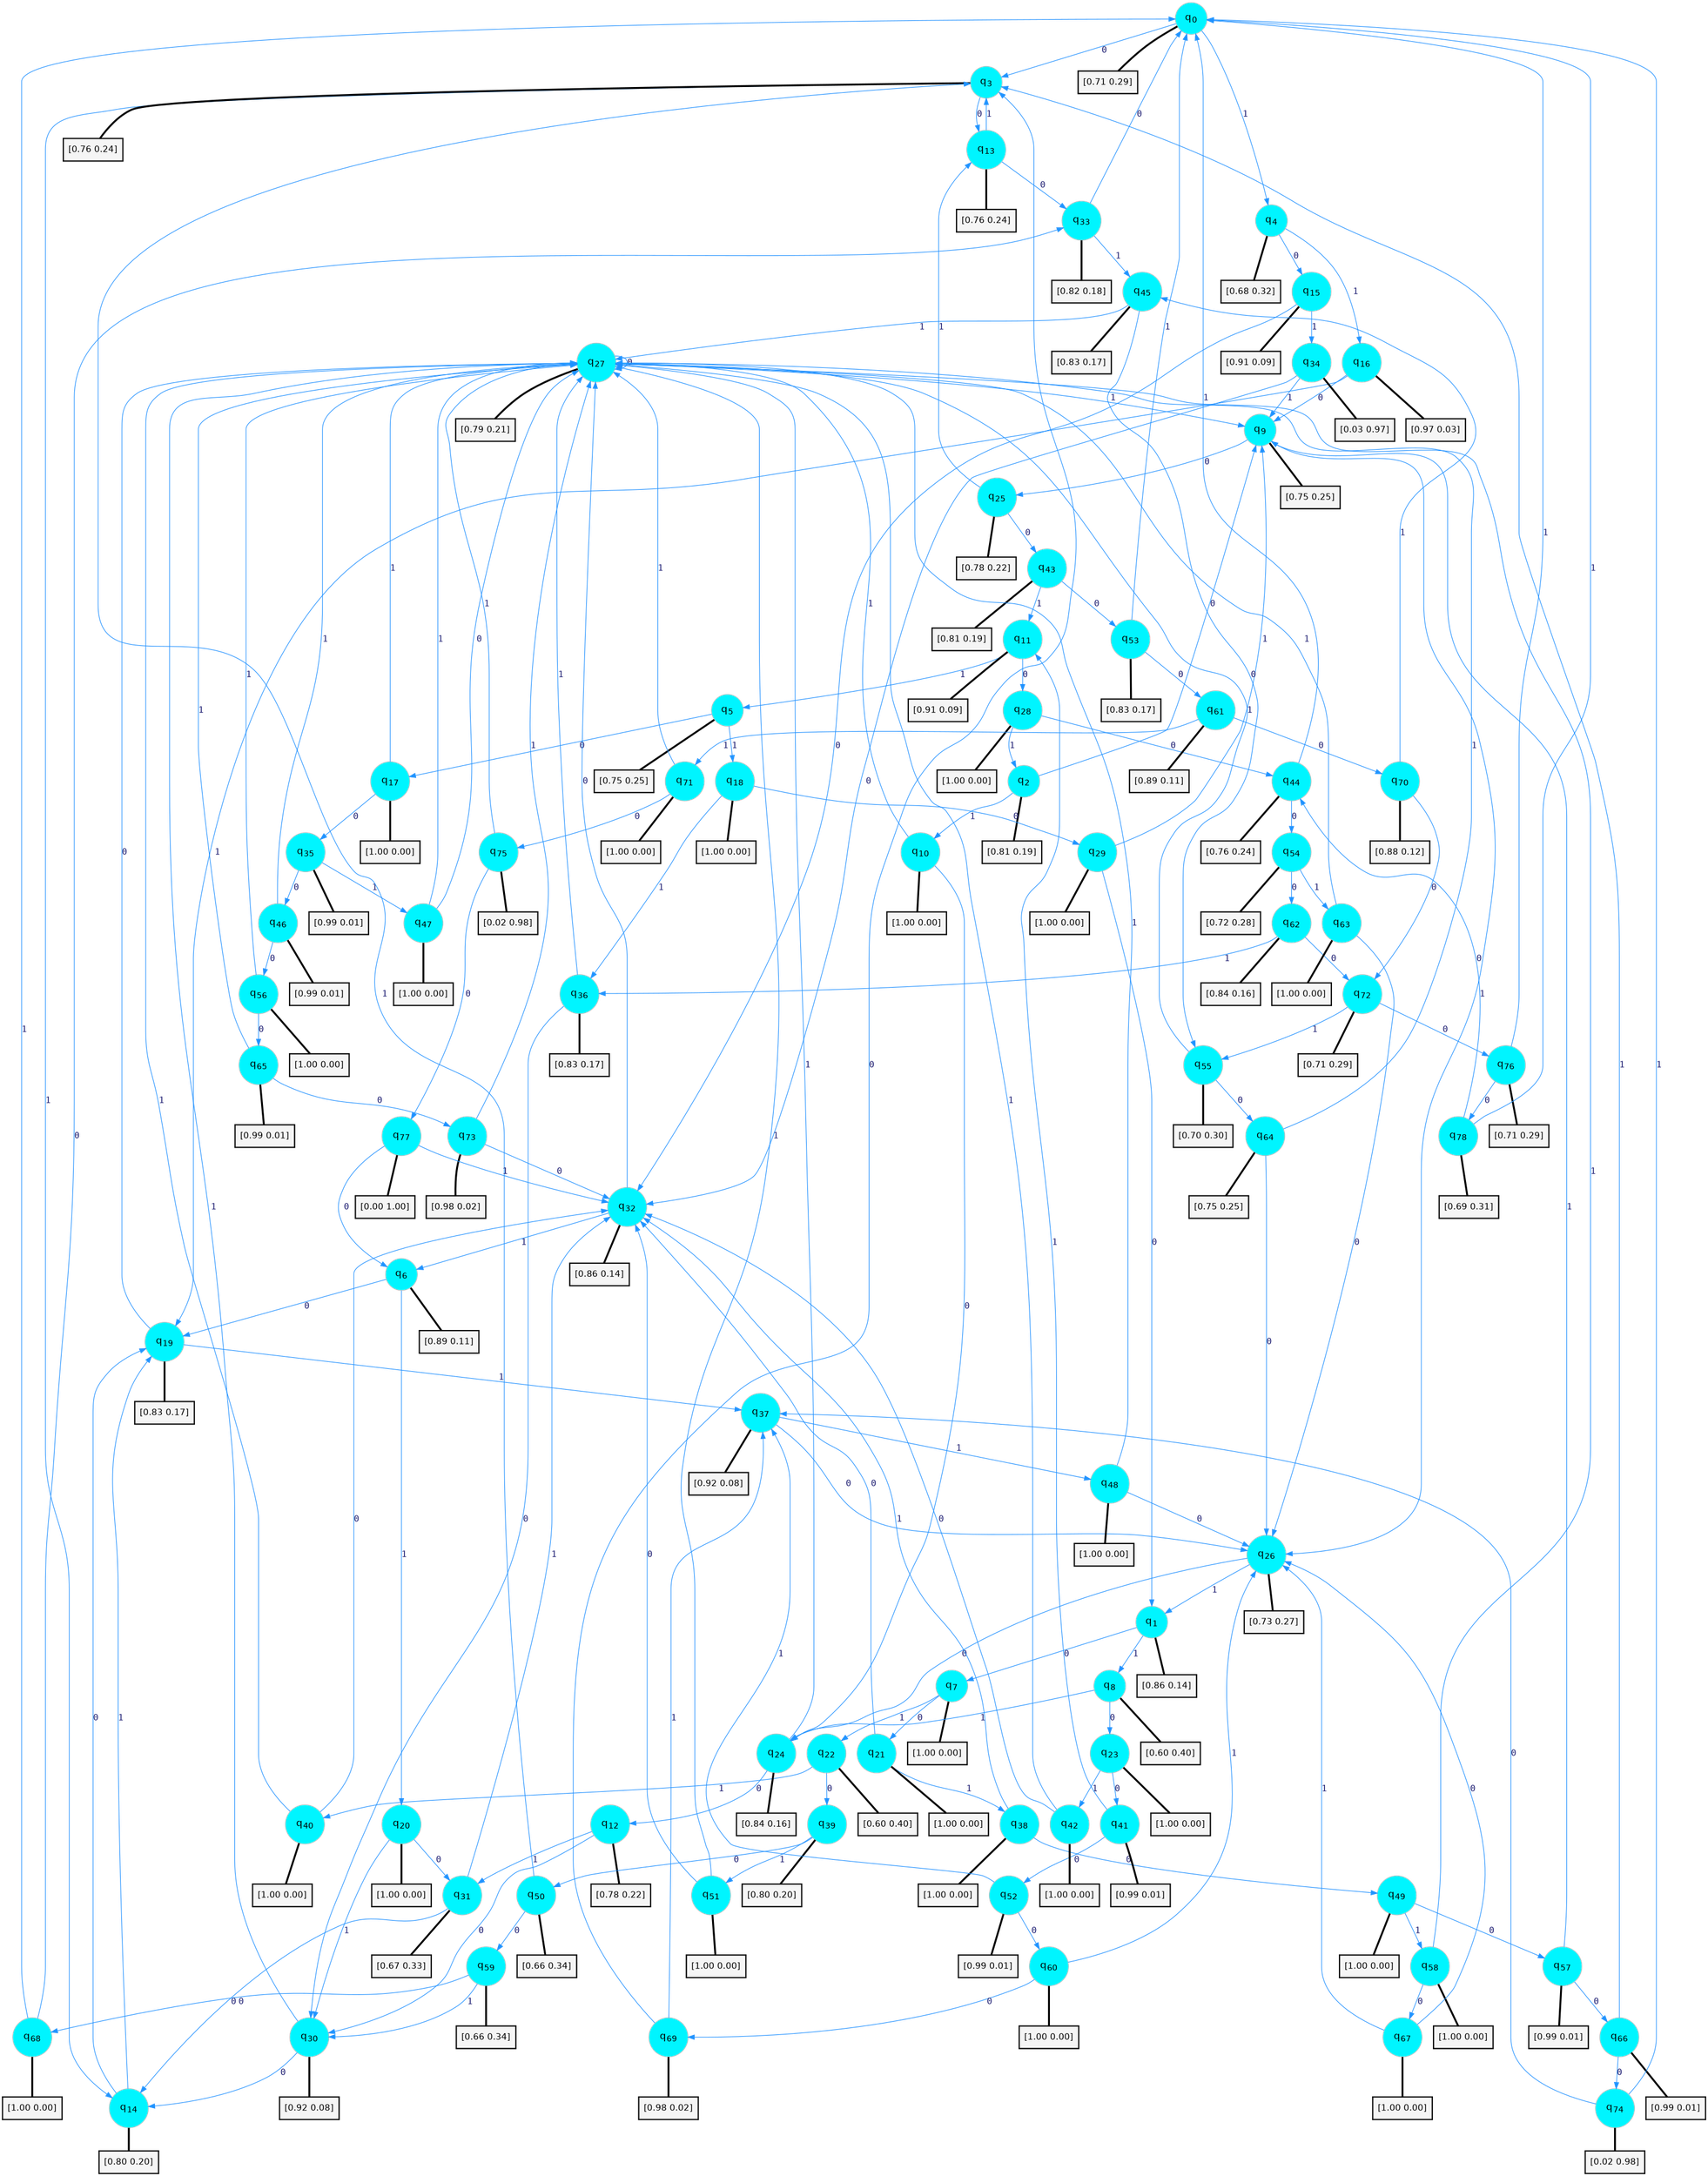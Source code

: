 digraph G {
graph [
bgcolor=transparent, dpi=300, rankdir=TD, size="40,25"];
node [
color=gray, fillcolor=turquoise1, fontcolor=black, fontname=Helvetica, fontsize=16, fontweight=bold, shape=circle, style=filled];
edge [
arrowsize=1, color=dodgerblue1, fontcolor=midnightblue, fontname=courier, fontweight=bold, penwidth=1, style=solid, weight=20];
0[label=<q<SUB>0</SUB>>];
1[label=<q<SUB>1</SUB>>];
2[label=<q<SUB>2</SUB>>];
3[label=<q<SUB>3</SUB>>];
4[label=<q<SUB>4</SUB>>];
5[label=<q<SUB>5</SUB>>];
6[label=<q<SUB>6</SUB>>];
7[label=<q<SUB>7</SUB>>];
8[label=<q<SUB>8</SUB>>];
9[label=<q<SUB>9</SUB>>];
10[label=<q<SUB>10</SUB>>];
11[label=<q<SUB>11</SUB>>];
12[label=<q<SUB>12</SUB>>];
13[label=<q<SUB>13</SUB>>];
14[label=<q<SUB>14</SUB>>];
15[label=<q<SUB>15</SUB>>];
16[label=<q<SUB>16</SUB>>];
17[label=<q<SUB>17</SUB>>];
18[label=<q<SUB>18</SUB>>];
19[label=<q<SUB>19</SUB>>];
20[label=<q<SUB>20</SUB>>];
21[label=<q<SUB>21</SUB>>];
22[label=<q<SUB>22</SUB>>];
23[label=<q<SUB>23</SUB>>];
24[label=<q<SUB>24</SUB>>];
25[label=<q<SUB>25</SUB>>];
26[label=<q<SUB>26</SUB>>];
27[label=<q<SUB>27</SUB>>];
28[label=<q<SUB>28</SUB>>];
29[label=<q<SUB>29</SUB>>];
30[label=<q<SUB>30</SUB>>];
31[label=<q<SUB>31</SUB>>];
32[label=<q<SUB>32</SUB>>];
33[label=<q<SUB>33</SUB>>];
34[label=<q<SUB>34</SUB>>];
35[label=<q<SUB>35</SUB>>];
36[label=<q<SUB>36</SUB>>];
37[label=<q<SUB>37</SUB>>];
38[label=<q<SUB>38</SUB>>];
39[label=<q<SUB>39</SUB>>];
40[label=<q<SUB>40</SUB>>];
41[label=<q<SUB>41</SUB>>];
42[label=<q<SUB>42</SUB>>];
43[label=<q<SUB>43</SUB>>];
44[label=<q<SUB>44</SUB>>];
45[label=<q<SUB>45</SUB>>];
46[label=<q<SUB>46</SUB>>];
47[label=<q<SUB>47</SUB>>];
48[label=<q<SUB>48</SUB>>];
49[label=<q<SUB>49</SUB>>];
50[label=<q<SUB>50</SUB>>];
51[label=<q<SUB>51</SUB>>];
52[label=<q<SUB>52</SUB>>];
53[label=<q<SUB>53</SUB>>];
54[label=<q<SUB>54</SUB>>];
55[label=<q<SUB>55</SUB>>];
56[label=<q<SUB>56</SUB>>];
57[label=<q<SUB>57</SUB>>];
58[label=<q<SUB>58</SUB>>];
59[label=<q<SUB>59</SUB>>];
60[label=<q<SUB>60</SUB>>];
61[label=<q<SUB>61</SUB>>];
62[label=<q<SUB>62</SUB>>];
63[label=<q<SUB>63</SUB>>];
64[label=<q<SUB>64</SUB>>];
65[label=<q<SUB>65</SUB>>];
66[label=<q<SUB>66</SUB>>];
67[label=<q<SUB>67</SUB>>];
68[label=<q<SUB>68</SUB>>];
69[label=<q<SUB>69</SUB>>];
70[label=<q<SUB>70</SUB>>];
71[label=<q<SUB>71</SUB>>];
72[label=<q<SUB>72</SUB>>];
73[label=<q<SUB>73</SUB>>];
74[label=<q<SUB>74</SUB>>];
75[label=<q<SUB>75</SUB>>];
76[label=<q<SUB>76</SUB>>];
77[label=<q<SUB>77</SUB>>];
78[label=<q<SUB>78</SUB>>];
79[label="[0.71 0.29]", shape=box,fontcolor=black, fontname=Helvetica, fontsize=14, penwidth=2, fillcolor=whitesmoke,color=black];
80[label="[0.86 0.14]", shape=box,fontcolor=black, fontname=Helvetica, fontsize=14, penwidth=2, fillcolor=whitesmoke,color=black];
81[label="[0.81 0.19]", shape=box,fontcolor=black, fontname=Helvetica, fontsize=14, penwidth=2, fillcolor=whitesmoke,color=black];
82[label="[0.76 0.24]", shape=box,fontcolor=black, fontname=Helvetica, fontsize=14, penwidth=2, fillcolor=whitesmoke,color=black];
83[label="[0.68 0.32]", shape=box,fontcolor=black, fontname=Helvetica, fontsize=14, penwidth=2, fillcolor=whitesmoke,color=black];
84[label="[0.75 0.25]", shape=box,fontcolor=black, fontname=Helvetica, fontsize=14, penwidth=2, fillcolor=whitesmoke,color=black];
85[label="[0.89 0.11]", shape=box,fontcolor=black, fontname=Helvetica, fontsize=14, penwidth=2, fillcolor=whitesmoke,color=black];
86[label="[1.00 0.00]", shape=box,fontcolor=black, fontname=Helvetica, fontsize=14, penwidth=2, fillcolor=whitesmoke,color=black];
87[label="[0.60 0.40]", shape=box,fontcolor=black, fontname=Helvetica, fontsize=14, penwidth=2, fillcolor=whitesmoke,color=black];
88[label="[0.75 0.25]", shape=box,fontcolor=black, fontname=Helvetica, fontsize=14, penwidth=2, fillcolor=whitesmoke,color=black];
89[label="[1.00 0.00]", shape=box,fontcolor=black, fontname=Helvetica, fontsize=14, penwidth=2, fillcolor=whitesmoke,color=black];
90[label="[0.91 0.09]", shape=box,fontcolor=black, fontname=Helvetica, fontsize=14, penwidth=2, fillcolor=whitesmoke,color=black];
91[label="[0.78 0.22]", shape=box,fontcolor=black, fontname=Helvetica, fontsize=14, penwidth=2, fillcolor=whitesmoke,color=black];
92[label="[0.76 0.24]", shape=box,fontcolor=black, fontname=Helvetica, fontsize=14, penwidth=2, fillcolor=whitesmoke,color=black];
93[label="[0.80 0.20]", shape=box,fontcolor=black, fontname=Helvetica, fontsize=14, penwidth=2, fillcolor=whitesmoke,color=black];
94[label="[0.91 0.09]", shape=box,fontcolor=black, fontname=Helvetica, fontsize=14, penwidth=2, fillcolor=whitesmoke,color=black];
95[label="[0.97 0.03]", shape=box,fontcolor=black, fontname=Helvetica, fontsize=14, penwidth=2, fillcolor=whitesmoke,color=black];
96[label="[1.00 0.00]", shape=box,fontcolor=black, fontname=Helvetica, fontsize=14, penwidth=2, fillcolor=whitesmoke,color=black];
97[label="[1.00 0.00]", shape=box,fontcolor=black, fontname=Helvetica, fontsize=14, penwidth=2, fillcolor=whitesmoke,color=black];
98[label="[0.83 0.17]", shape=box,fontcolor=black, fontname=Helvetica, fontsize=14, penwidth=2, fillcolor=whitesmoke,color=black];
99[label="[1.00 0.00]", shape=box,fontcolor=black, fontname=Helvetica, fontsize=14, penwidth=2, fillcolor=whitesmoke,color=black];
100[label="[1.00 0.00]", shape=box,fontcolor=black, fontname=Helvetica, fontsize=14, penwidth=2, fillcolor=whitesmoke,color=black];
101[label="[0.60 0.40]", shape=box,fontcolor=black, fontname=Helvetica, fontsize=14, penwidth=2, fillcolor=whitesmoke,color=black];
102[label="[1.00 0.00]", shape=box,fontcolor=black, fontname=Helvetica, fontsize=14, penwidth=2, fillcolor=whitesmoke,color=black];
103[label="[0.84 0.16]", shape=box,fontcolor=black, fontname=Helvetica, fontsize=14, penwidth=2, fillcolor=whitesmoke,color=black];
104[label="[0.78 0.22]", shape=box,fontcolor=black, fontname=Helvetica, fontsize=14, penwidth=2, fillcolor=whitesmoke,color=black];
105[label="[0.73 0.27]", shape=box,fontcolor=black, fontname=Helvetica, fontsize=14, penwidth=2, fillcolor=whitesmoke,color=black];
106[label="[0.79 0.21]", shape=box,fontcolor=black, fontname=Helvetica, fontsize=14, penwidth=2, fillcolor=whitesmoke,color=black];
107[label="[1.00 0.00]", shape=box,fontcolor=black, fontname=Helvetica, fontsize=14, penwidth=2, fillcolor=whitesmoke,color=black];
108[label="[1.00 0.00]", shape=box,fontcolor=black, fontname=Helvetica, fontsize=14, penwidth=2, fillcolor=whitesmoke,color=black];
109[label="[0.92 0.08]", shape=box,fontcolor=black, fontname=Helvetica, fontsize=14, penwidth=2, fillcolor=whitesmoke,color=black];
110[label="[0.67 0.33]", shape=box,fontcolor=black, fontname=Helvetica, fontsize=14, penwidth=2, fillcolor=whitesmoke,color=black];
111[label="[0.86 0.14]", shape=box,fontcolor=black, fontname=Helvetica, fontsize=14, penwidth=2, fillcolor=whitesmoke,color=black];
112[label="[0.82 0.18]", shape=box,fontcolor=black, fontname=Helvetica, fontsize=14, penwidth=2, fillcolor=whitesmoke,color=black];
113[label="[0.03 0.97]", shape=box,fontcolor=black, fontname=Helvetica, fontsize=14, penwidth=2, fillcolor=whitesmoke,color=black];
114[label="[0.99 0.01]", shape=box,fontcolor=black, fontname=Helvetica, fontsize=14, penwidth=2, fillcolor=whitesmoke,color=black];
115[label="[0.83 0.17]", shape=box,fontcolor=black, fontname=Helvetica, fontsize=14, penwidth=2, fillcolor=whitesmoke,color=black];
116[label="[0.92 0.08]", shape=box,fontcolor=black, fontname=Helvetica, fontsize=14, penwidth=2, fillcolor=whitesmoke,color=black];
117[label="[1.00 0.00]", shape=box,fontcolor=black, fontname=Helvetica, fontsize=14, penwidth=2, fillcolor=whitesmoke,color=black];
118[label="[0.80 0.20]", shape=box,fontcolor=black, fontname=Helvetica, fontsize=14, penwidth=2, fillcolor=whitesmoke,color=black];
119[label="[1.00 0.00]", shape=box,fontcolor=black, fontname=Helvetica, fontsize=14, penwidth=2, fillcolor=whitesmoke,color=black];
120[label="[0.99 0.01]", shape=box,fontcolor=black, fontname=Helvetica, fontsize=14, penwidth=2, fillcolor=whitesmoke,color=black];
121[label="[1.00 0.00]", shape=box,fontcolor=black, fontname=Helvetica, fontsize=14, penwidth=2, fillcolor=whitesmoke,color=black];
122[label="[0.81 0.19]", shape=box,fontcolor=black, fontname=Helvetica, fontsize=14, penwidth=2, fillcolor=whitesmoke,color=black];
123[label="[0.76 0.24]", shape=box,fontcolor=black, fontname=Helvetica, fontsize=14, penwidth=2, fillcolor=whitesmoke,color=black];
124[label="[0.83 0.17]", shape=box,fontcolor=black, fontname=Helvetica, fontsize=14, penwidth=2, fillcolor=whitesmoke,color=black];
125[label="[0.99 0.01]", shape=box,fontcolor=black, fontname=Helvetica, fontsize=14, penwidth=2, fillcolor=whitesmoke,color=black];
126[label="[1.00 0.00]", shape=box,fontcolor=black, fontname=Helvetica, fontsize=14, penwidth=2, fillcolor=whitesmoke,color=black];
127[label="[1.00 0.00]", shape=box,fontcolor=black, fontname=Helvetica, fontsize=14, penwidth=2, fillcolor=whitesmoke,color=black];
128[label="[1.00 0.00]", shape=box,fontcolor=black, fontname=Helvetica, fontsize=14, penwidth=2, fillcolor=whitesmoke,color=black];
129[label="[0.66 0.34]", shape=box,fontcolor=black, fontname=Helvetica, fontsize=14, penwidth=2, fillcolor=whitesmoke,color=black];
130[label="[1.00 0.00]", shape=box,fontcolor=black, fontname=Helvetica, fontsize=14, penwidth=2, fillcolor=whitesmoke,color=black];
131[label="[0.99 0.01]", shape=box,fontcolor=black, fontname=Helvetica, fontsize=14, penwidth=2, fillcolor=whitesmoke,color=black];
132[label="[0.83 0.17]", shape=box,fontcolor=black, fontname=Helvetica, fontsize=14, penwidth=2, fillcolor=whitesmoke,color=black];
133[label="[0.72 0.28]", shape=box,fontcolor=black, fontname=Helvetica, fontsize=14, penwidth=2, fillcolor=whitesmoke,color=black];
134[label="[0.70 0.30]", shape=box,fontcolor=black, fontname=Helvetica, fontsize=14, penwidth=2, fillcolor=whitesmoke,color=black];
135[label="[1.00 0.00]", shape=box,fontcolor=black, fontname=Helvetica, fontsize=14, penwidth=2, fillcolor=whitesmoke,color=black];
136[label="[0.99 0.01]", shape=box,fontcolor=black, fontname=Helvetica, fontsize=14, penwidth=2, fillcolor=whitesmoke,color=black];
137[label="[1.00 0.00]", shape=box,fontcolor=black, fontname=Helvetica, fontsize=14, penwidth=2, fillcolor=whitesmoke,color=black];
138[label="[0.66 0.34]", shape=box,fontcolor=black, fontname=Helvetica, fontsize=14, penwidth=2, fillcolor=whitesmoke,color=black];
139[label="[1.00 0.00]", shape=box,fontcolor=black, fontname=Helvetica, fontsize=14, penwidth=2, fillcolor=whitesmoke,color=black];
140[label="[0.89 0.11]", shape=box,fontcolor=black, fontname=Helvetica, fontsize=14, penwidth=2, fillcolor=whitesmoke,color=black];
141[label="[0.84 0.16]", shape=box,fontcolor=black, fontname=Helvetica, fontsize=14, penwidth=2, fillcolor=whitesmoke,color=black];
142[label="[1.00 0.00]", shape=box,fontcolor=black, fontname=Helvetica, fontsize=14, penwidth=2, fillcolor=whitesmoke,color=black];
143[label="[0.75 0.25]", shape=box,fontcolor=black, fontname=Helvetica, fontsize=14, penwidth=2, fillcolor=whitesmoke,color=black];
144[label="[0.99 0.01]", shape=box,fontcolor=black, fontname=Helvetica, fontsize=14, penwidth=2, fillcolor=whitesmoke,color=black];
145[label="[0.99 0.01]", shape=box,fontcolor=black, fontname=Helvetica, fontsize=14, penwidth=2, fillcolor=whitesmoke,color=black];
146[label="[1.00 0.00]", shape=box,fontcolor=black, fontname=Helvetica, fontsize=14, penwidth=2, fillcolor=whitesmoke,color=black];
147[label="[1.00 0.00]", shape=box,fontcolor=black, fontname=Helvetica, fontsize=14, penwidth=2, fillcolor=whitesmoke,color=black];
148[label="[0.98 0.02]", shape=box,fontcolor=black, fontname=Helvetica, fontsize=14, penwidth=2, fillcolor=whitesmoke,color=black];
149[label="[0.88 0.12]", shape=box,fontcolor=black, fontname=Helvetica, fontsize=14, penwidth=2, fillcolor=whitesmoke,color=black];
150[label="[1.00 0.00]", shape=box,fontcolor=black, fontname=Helvetica, fontsize=14, penwidth=2, fillcolor=whitesmoke,color=black];
151[label="[0.71 0.29]", shape=box,fontcolor=black, fontname=Helvetica, fontsize=14, penwidth=2, fillcolor=whitesmoke,color=black];
152[label="[0.98 0.02]", shape=box,fontcolor=black, fontname=Helvetica, fontsize=14, penwidth=2, fillcolor=whitesmoke,color=black];
153[label="[0.02 0.98]", shape=box,fontcolor=black, fontname=Helvetica, fontsize=14, penwidth=2, fillcolor=whitesmoke,color=black];
154[label="[0.02 0.98]", shape=box,fontcolor=black, fontname=Helvetica, fontsize=14, penwidth=2, fillcolor=whitesmoke,color=black];
155[label="[0.71 0.29]", shape=box,fontcolor=black, fontname=Helvetica, fontsize=14, penwidth=2, fillcolor=whitesmoke,color=black];
156[label="[0.00 1.00]", shape=box,fontcolor=black, fontname=Helvetica, fontsize=14, penwidth=2, fillcolor=whitesmoke,color=black];
157[label="[0.69 0.31]", shape=box,fontcolor=black, fontname=Helvetica, fontsize=14, penwidth=2, fillcolor=whitesmoke,color=black];
0->3 [label=0];
0->4 [label=1];
0->79 [arrowhead=none, penwidth=3,color=black];
1->7 [label=0];
1->8 [label=1];
1->80 [arrowhead=none, penwidth=3,color=black];
2->9 [label=0];
2->10 [label=1];
2->81 [arrowhead=none, penwidth=3,color=black];
3->13 [label=0];
3->14 [label=1];
3->82 [arrowhead=none, penwidth=3,color=black];
4->15 [label=0];
4->16 [label=1];
4->83 [arrowhead=none, penwidth=3,color=black];
5->17 [label=0];
5->18 [label=1];
5->84 [arrowhead=none, penwidth=3,color=black];
6->19 [label=0];
6->20 [label=1];
6->85 [arrowhead=none, penwidth=3,color=black];
7->21 [label=0];
7->22 [label=1];
7->86 [arrowhead=none, penwidth=3,color=black];
8->23 [label=0];
8->24 [label=1];
8->87 [arrowhead=none, penwidth=3,color=black];
9->25 [label=0];
9->26 [label=1];
9->88 [arrowhead=none, penwidth=3,color=black];
10->24 [label=0];
10->27 [label=1];
10->89 [arrowhead=none, penwidth=3,color=black];
11->28 [label=0];
11->5 [label=1];
11->90 [arrowhead=none, penwidth=3,color=black];
12->30 [label=0];
12->31 [label=1];
12->91 [arrowhead=none, penwidth=3,color=black];
13->33 [label=0];
13->3 [label=1];
13->92 [arrowhead=none, penwidth=3,color=black];
14->19 [label=0];
14->19 [label=1];
14->93 [arrowhead=none, penwidth=3,color=black];
15->32 [label=0];
15->34 [label=1];
15->94 [arrowhead=none, penwidth=3,color=black];
16->9 [label=0];
16->19 [label=1];
16->95 [arrowhead=none, penwidth=3,color=black];
17->35 [label=0];
17->27 [label=1];
17->96 [arrowhead=none, penwidth=3,color=black];
18->29 [label=0];
18->36 [label=1];
18->97 [arrowhead=none, penwidth=3,color=black];
19->27 [label=0];
19->37 [label=1];
19->98 [arrowhead=none, penwidth=3,color=black];
20->31 [label=0];
20->30 [label=1];
20->99 [arrowhead=none, penwidth=3,color=black];
21->32 [label=0];
21->38 [label=1];
21->100 [arrowhead=none, penwidth=3,color=black];
22->39 [label=0];
22->40 [label=1];
22->101 [arrowhead=none, penwidth=3,color=black];
23->41 [label=0];
23->42 [label=1];
23->102 [arrowhead=none, penwidth=3,color=black];
24->12 [label=0];
24->27 [label=1];
24->103 [arrowhead=none, penwidth=3,color=black];
25->43 [label=0];
25->13 [label=1];
25->104 [arrowhead=none, penwidth=3,color=black];
26->24 [label=0];
26->1 [label=1];
26->105 [arrowhead=none, penwidth=3,color=black];
27->27 [label=0];
27->9 [label=1];
27->106 [arrowhead=none, penwidth=3,color=black];
28->44 [label=0];
28->2 [label=1];
28->107 [arrowhead=none, penwidth=3,color=black];
29->1 [label=0];
29->9 [label=1];
29->108 [arrowhead=none, penwidth=3,color=black];
30->14 [label=0];
30->27 [label=1];
30->109 [arrowhead=none, penwidth=3,color=black];
31->14 [label=0];
31->32 [label=1];
31->110 [arrowhead=none, penwidth=3,color=black];
32->27 [label=0];
32->6 [label=1];
32->111 [arrowhead=none, penwidth=3,color=black];
33->0 [label=0];
33->45 [label=1];
33->112 [arrowhead=none, penwidth=3,color=black];
34->32 [label=0];
34->9 [label=1];
34->113 [arrowhead=none, penwidth=3,color=black];
35->46 [label=0];
35->47 [label=1];
35->114 [arrowhead=none, penwidth=3,color=black];
36->30 [label=0];
36->27 [label=1];
36->115 [arrowhead=none, penwidth=3,color=black];
37->26 [label=0];
37->48 [label=1];
37->116 [arrowhead=none, penwidth=3,color=black];
38->49 [label=0];
38->32 [label=1];
38->117 [arrowhead=none, penwidth=3,color=black];
39->50 [label=0];
39->51 [label=1];
39->118 [arrowhead=none, penwidth=3,color=black];
40->32 [label=0];
40->27 [label=1];
40->119 [arrowhead=none, penwidth=3,color=black];
41->52 [label=0];
41->11 [label=1];
41->120 [arrowhead=none, penwidth=3,color=black];
42->32 [label=0];
42->27 [label=1];
42->121 [arrowhead=none, penwidth=3,color=black];
43->53 [label=0];
43->11 [label=1];
43->122 [arrowhead=none, penwidth=3,color=black];
44->54 [label=0];
44->0 [label=1];
44->123 [arrowhead=none, penwidth=3,color=black];
45->55 [label=0];
45->27 [label=1];
45->124 [arrowhead=none, penwidth=3,color=black];
46->56 [label=0];
46->27 [label=1];
46->125 [arrowhead=none, penwidth=3,color=black];
47->27 [label=0];
47->27 [label=1];
47->126 [arrowhead=none, penwidth=3,color=black];
48->26 [label=0];
48->27 [label=1];
48->127 [arrowhead=none, penwidth=3,color=black];
49->57 [label=0];
49->58 [label=1];
49->128 [arrowhead=none, penwidth=3,color=black];
50->59 [label=0];
50->3 [label=1];
50->129 [arrowhead=none, penwidth=3,color=black];
51->32 [label=0];
51->27 [label=1];
51->130 [arrowhead=none, penwidth=3,color=black];
52->60 [label=0];
52->37 [label=1];
52->131 [arrowhead=none, penwidth=3,color=black];
53->61 [label=0];
53->0 [label=1];
53->132 [arrowhead=none, penwidth=3,color=black];
54->62 [label=0];
54->63 [label=1];
54->133 [arrowhead=none, penwidth=3,color=black];
55->64 [label=0];
55->27 [label=1];
55->134 [arrowhead=none, penwidth=3,color=black];
56->65 [label=0];
56->27 [label=1];
56->135 [arrowhead=none, penwidth=3,color=black];
57->66 [label=0];
57->9 [label=1];
57->136 [arrowhead=none, penwidth=3,color=black];
58->67 [label=0];
58->27 [label=1];
58->137 [arrowhead=none, penwidth=3,color=black];
59->68 [label=0];
59->30 [label=1];
59->138 [arrowhead=none, penwidth=3,color=black];
60->69 [label=0];
60->26 [label=1];
60->139 [arrowhead=none, penwidth=3,color=black];
61->70 [label=0];
61->71 [label=1];
61->140 [arrowhead=none, penwidth=3,color=black];
62->72 [label=0];
62->36 [label=1];
62->141 [arrowhead=none, penwidth=3,color=black];
63->26 [label=0];
63->27 [label=1];
63->142 [arrowhead=none, penwidth=3,color=black];
64->26 [label=0];
64->27 [label=1];
64->143 [arrowhead=none, penwidth=3,color=black];
65->73 [label=0];
65->27 [label=1];
65->144 [arrowhead=none, penwidth=3,color=black];
66->74 [label=0];
66->3 [label=1];
66->145 [arrowhead=none, penwidth=3,color=black];
67->26 [label=0];
67->26 [label=1];
67->146 [arrowhead=none, penwidth=3,color=black];
68->33 [label=0];
68->0 [label=1];
68->147 [arrowhead=none, penwidth=3,color=black];
69->3 [label=0];
69->37 [label=1];
69->148 [arrowhead=none, penwidth=3,color=black];
70->72 [label=0];
70->45 [label=1];
70->149 [arrowhead=none, penwidth=3,color=black];
71->75 [label=0];
71->27 [label=1];
71->150 [arrowhead=none, penwidth=3,color=black];
72->76 [label=0];
72->55 [label=1];
72->151 [arrowhead=none, penwidth=3,color=black];
73->32 [label=0];
73->27 [label=1];
73->152 [arrowhead=none, penwidth=3,color=black];
74->37 [label=0];
74->0 [label=1];
74->153 [arrowhead=none, penwidth=3,color=black];
75->77 [label=0];
75->27 [label=1];
75->154 [arrowhead=none, penwidth=3,color=black];
76->78 [label=0];
76->0 [label=1];
76->155 [arrowhead=none, penwidth=3,color=black];
77->6 [label=0];
77->32 [label=1];
77->156 [arrowhead=none, penwidth=3,color=black];
78->44 [label=0];
78->0 [label=1];
78->157 [arrowhead=none, penwidth=3,color=black];
}
